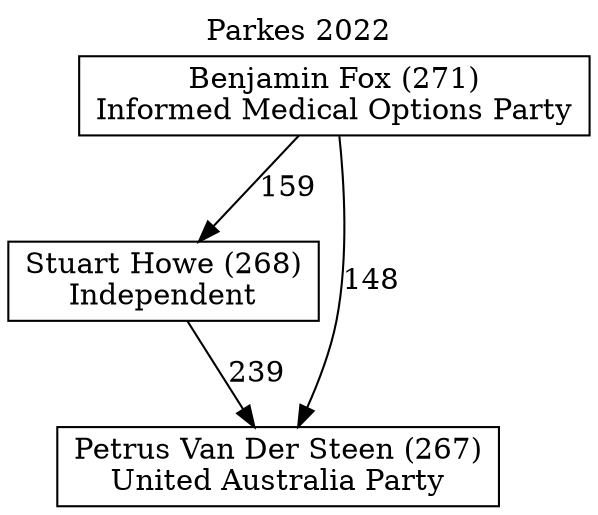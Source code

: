 // House preference flow
digraph "Petrus Van Der Steen (267)_Parkes_2022" {
	graph [label="Parkes 2022" labelloc=t mclimit=10]
	node [shape=box]
	"Benjamin Fox (271)" [label="Benjamin Fox (271)
Informed Medical Options Party"]
	"Stuart Howe (268)" [label="Stuart Howe (268)
Independent"]
	"Petrus Van Der Steen (267)" [label="Petrus Van Der Steen (267)
United Australia Party"]
	"Stuart Howe (268)" -> "Petrus Van Der Steen (267)" [label=239]
	"Benjamin Fox (271)" -> "Stuart Howe (268)" [label=159]
	"Benjamin Fox (271)" -> "Petrus Van Der Steen (267)" [label=148]
}
